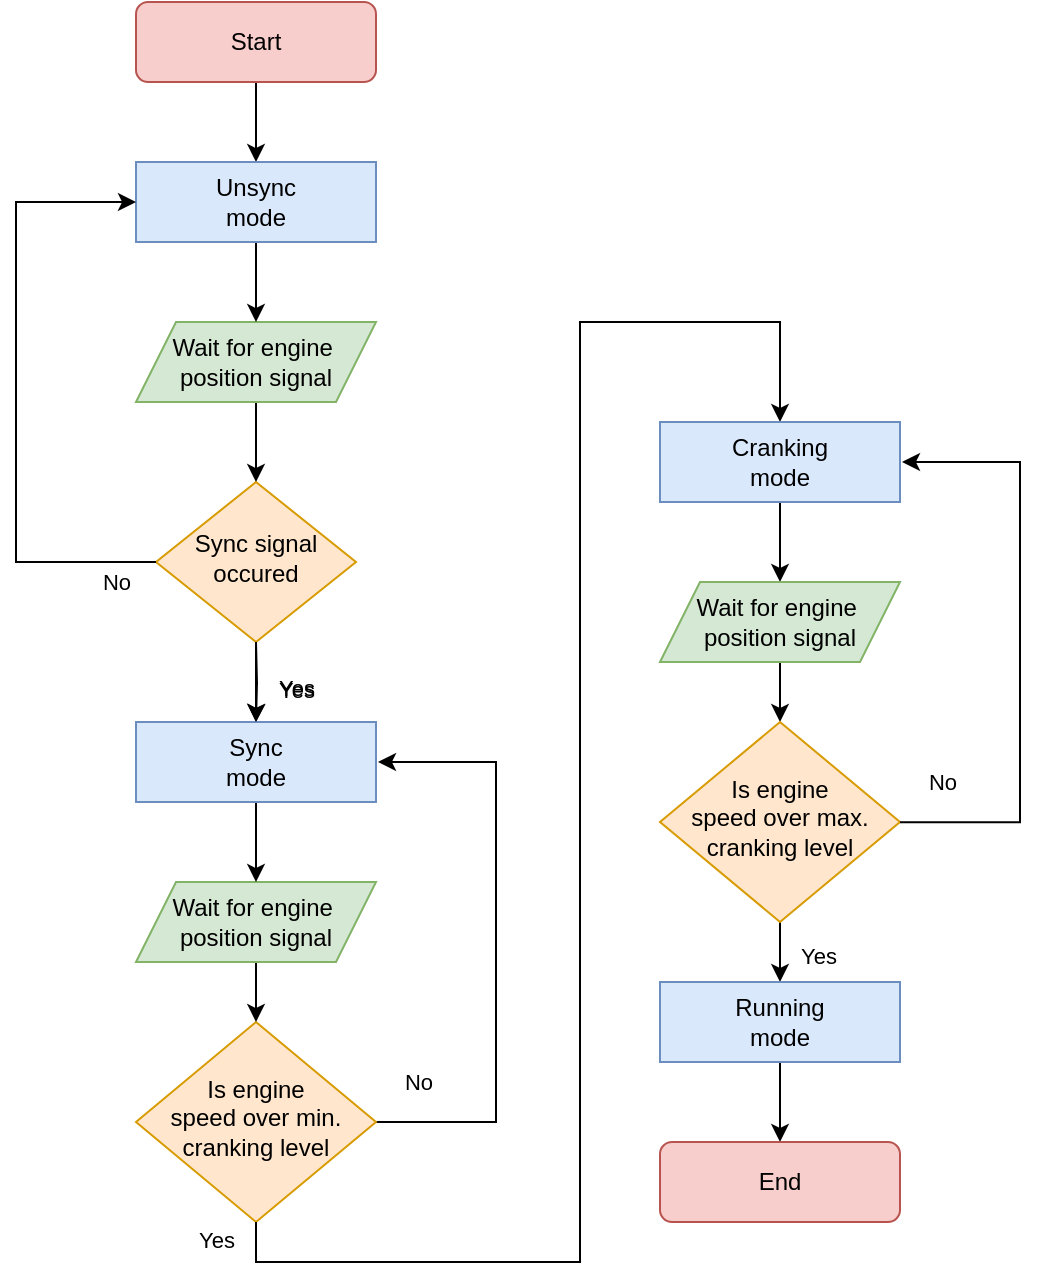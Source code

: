 <mxfile compressed="false" version="16.0.3" type="device" pages="4">
  <diagram id="C5RBs43oDa-KdzZeNtuy" name="Cranking">
    <mxGraphModel dx="1422" dy="762" grid="1" gridSize="10" guides="1" tooltips="1" connect="1" arrows="1" fold="1" page="1" pageScale="1" pageWidth="827" pageHeight="1169" background="none" math="0" shadow="0">
      <root>
        <mxCell id="WIyWlLk6GJQsqaUBKTNV-0" />
        <mxCell id="WIyWlLk6GJQsqaUBKTNV-1" parent="WIyWlLk6GJQsqaUBKTNV-0" />
        <mxCell id="2qMD95uB7AapAdLqq2X5-19" style="edgeStyle=orthogonalEdgeStyle;rounded=0;orthogonalLoop=1;jettySize=auto;html=1;entryX=0.5;entryY=0;entryDx=0;entryDy=0;strokeColor=#000000;labelBackgroundColor=none;fontColor=#000000;" parent="WIyWlLk6GJQsqaUBKTNV-1" source="WIyWlLk6GJQsqaUBKTNV-3" target="2qMD95uB7AapAdLqq2X5-18" edge="1">
          <mxGeometry relative="1" as="geometry" />
        </mxCell>
        <mxCell id="WIyWlLk6GJQsqaUBKTNV-3" value="&lt;font&gt;Start&lt;/font&gt;" style="rounded=1;whiteSpace=wrap;html=1;fontSize=12;glass=0;strokeWidth=1;shadow=0;fillColor=#f8cecc;strokeColor=#b85450;labelBackgroundColor=none;fontColor=#000000;comic=0;noLabel=0;" parent="WIyWlLk6GJQsqaUBKTNV-1" vertex="1">
          <mxGeometry x="178" y="40" width="120" height="40" as="geometry" />
        </mxCell>
        <mxCell id="2qMD95uB7AapAdLqq2X5-7" value="Yes&lt;br&gt;" style="edgeStyle=orthogonalEdgeStyle;rounded=0;orthogonalLoop=1;jettySize=auto;html=1;entryX=0.5;entryY=0;entryDx=0;entryDy=0;strokeColor=#000000;labelBackgroundColor=none;fontColor=#000000;" parent="WIyWlLk6GJQsqaUBKTNV-1" source="WIyWlLk6GJQsqaUBKTNV-6" edge="1">
          <mxGeometry x="0.2" y="20" relative="1" as="geometry">
            <mxPoint x="238" y="400.0" as="targetPoint" />
            <mxPoint as="offset" />
          </mxGeometry>
        </mxCell>
        <mxCell id="WIyWlLk6GJQsqaUBKTNV-6" value="&lt;font&gt;Sync signal&lt;br&gt;occured&lt;/font&gt;" style="rhombus;whiteSpace=wrap;html=1;shadow=0;fontFamily=Helvetica;fontSize=12;align=center;strokeWidth=1;spacing=6;spacingTop=-4;strokeColor=#d79b00;labelBackgroundColor=none;fillColor=#ffe6cc;fontColor=#000000;" parent="WIyWlLk6GJQsqaUBKTNV-1" vertex="1">
          <mxGeometry x="188" y="280" width="100" height="80" as="geometry" />
        </mxCell>
        <mxCell id="2qMD95uB7AapAdLqq2X5-34" value="No" style="edgeStyle=orthogonalEdgeStyle;rounded=0;orthogonalLoop=1;jettySize=auto;html=1;exitX=1;exitY=0.5;exitDx=0;exitDy=0;strokeColor=#000000;labelBackgroundColor=none;fontColor=#000000;" parent="WIyWlLk6GJQsqaUBKTNV-1" source="2qMD95uB7AapAdLqq2X5-5" edge="1">
          <mxGeometry x="-0.861" y="20" relative="1" as="geometry">
            <mxPoint x="299" y="420" as="targetPoint" />
            <Array as="points">
              <mxPoint x="358" y="600" />
              <mxPoint x="358" y="420" />
            </Array>
            <mxPoint as="offset" />
          </mxGeometry>
        </mxCell>
        <mxCell id="2qMD95uB7AapAdLqq2X5-5" value="&lt;font&gt;Is engine &lt;br&gt;speed over min.&lt;br&gt;cranking level&lt;/font&gt;" style="rhombus;whiteSpace=wrap;html=1;shadow=0;fontFamily=Helvetica;fontSize=12;align=center;strokeWidth=1;spacing=6;spacingTop=-4;strokeColor=#d79b00;labelBackgroundColor=none;fillColor=#ffe6cc;fontColor=#000000;" parent="WIyWlLk6GJQsqaUBKTNV-1" vertex="1">
          <mxGeometry x="178" y="550" width="120" height="100" as="geometry" />
        </mxCell>
        <mxCell id="2qMD95uB7AapAdLqq2X5-24" style="edgeStyle=orthogonalEdgeStyle;rounded=0;orthogonalLoop=1;jettySize=auto;html=1;entryX=0.5;entryY=0;entryDx=0;entryDy=0;strokeColor=#000000;labelBackgroundColor=none;fontColor=#000000;" parent="WIyWlLk6GJQsqaUBKTNV-1" source="2qMD95uB7AapAdLqq2X5-8" target="WIyWlLk6GJQsqaUBKTNV-6" edge="1">
          <mxGeometry relative="1" as="geometry" />
        </mxCell>
        <mxCell id="2qMD95uB7AapAdLqq2X5-8" value="&lt;font&gt;Wait for engine&amp;nbsp;&lt;br&gt;position signal&lt;/font&gt;" style="shape=parallelogram;perimeter=parallelogramPerimeter;whiteSpace=wrap;html=1;fixedSize=1;strokeColor=#82b366;labelBackgroundColor=none;fillColor=#d5e8d4;fontColor=#000000;" parent="WIyWlLk6GJQsqaUBKTNV-1" vertex="1">
          <mxGeometry x="178" y="200" width="120" height="40" as="geometry" />
        </mxCell>
        <mxCell id="1" style="edgeStyle=orthogonalEdgeStyle;rounded=0;orthogonalLoop=1;jettySize=auto;html=1;entryX=0.5;entryY=0;entryDx=0;entryDy=0;" parent="WIyWlLk6GJQsqaUBKTNV-1" source="2qMD95uB7AapAdLqq2X5-11" target="2qMD95uB7AapAdLqq2X5-5" edge="1">
          <mxGeometry relative="1" as="geometry" />
        </mxCell>
        <mxCell id="2qMD95uB7AapAdLqq2X5-11" value="&lt;font&gt;Wait for engine&amp;nbsp;&lt;br&gt;position signal&lt;/font&gt;" style="shape=parallelogram;perimeter=parallelogramPerimeter;whiteSpace=wrap;html=1;fixedSize=1;strokeColor=#82b366;labelBackgroundColor=none;fillColor=#d5e8d4;fontColor=#000000;" parent="WIyWlLk6GJQsqaUBKTNV-1" vertex="1">
          <mxGeometry x="178" y="480" width="120" height="40" as="geometry" />
        </mxCell>
        <mxCell id="2qMD95uB7AapAdLqq2X5-16" value="Yes&lt;br&gt;" style="edgeStyle=orthogonalEdgeStyle;rounded=0;orthogonalLoop=1;jettySize=auto;html=1;entryX=0.5;entryY=0;entryDx=0;entryDy=0;exitX=0.5;exitY=1;exitDx=0;exitDy=0;strokeColor=#000000;labelBackgroundColor=none;fontColor=#000000;" parent="WIyWlLk6GJQsqaUBKTNV-1" source="2qMD95uB7AapAdLqq2X5-5" target="sfe0FmU_0QcFS7ParcQb-10" edge="1">
          <mxGeometry x="-0.978" y="-20" relative="1" as="geometry">
            <mxPoint x="237.8" y="670" as="sourcePoint" />
            <mxPoint x="238.0" y="680" as="targetPoint" />
            <mxPoint as="offset" />
            <Array as="points">
              <mxPoint x="238" y="670" />
              <mxPoint x="400" y="670" />
              <mxPoint x="400" y="200" />
              <mxPoint x="500" y="200" />
            </Array>
          </mxGeometry>
        </mxCell>
        <mxCell id="2qMD95uB7AapAdLqq2X5-23" style="edgeStyle=orthogonalEdgeStyle;rounded=0;orthogonalLoop=1;jettySize=auto;html=1;entryX=0.5;entryY=0;entryDx=0;entryDy=0;strokeColor=#000000;labelBackgroundColor=none;fontColor=#000000;" parent="WIyWlLk6GJQsqaUBKTNV-1" source="2qMD95uB7AapAdLqq2X5-18" target="2qMD95uB7AapAdLqq2X5-8" edge="1">
          <mxGeometry relative="1" as="geometry" />
        </mxCell>
        <mxCell id="2qMD95uB7AapAdLqq2X5-18" value="&lt;font&gt;Unsync&lt;br&gt;mode&lt;/font&gt;" style="rounded=0;whiteSpace=wrap;html=1;strokeColor=#6c8ebf;fillColor=#dae8fc;labelBackgroundColor=none;fontColor=#000000;" parent="WIyWlLk6GJQsqaUBKTNV-1" vertex="1">
          <mxGeometry x="178" y="120" width="120" height="40" as="geometry" />
        </mxCell>
        <mxCell id="2qMD95uB7AapAdLqq2X5-28" style="edgeStyle=orthogonalEdgeStyle;rounded=0;orthogonalLoop=1;jettySize=auto;html=1;entryX=0.5;entryY=0;entryDx=0;entryDy=0;strokeColor=#000000;labelBackgroundColor=none;fontColor=#000000;" parent="WIyWlLk6GJQsqaUBKTNV-1" source="2qMD95uB7AapAdLqq2X5-22" target="2qMD95uB7AapAdLqq2X5-11" edge="1">
          <mxGeometry relative="1" as="geometry">
            <mxPoint x="238" y="470.0" as="targetPoint" />
          </mxGeometry>
        </mxCell>
        <mxCell id="2qMD95uB7AapAdLqq2X5-22" value="&lt;font&gt;Sync&lt;br&gt;mode&lt;/font&gt;" style="rounded=0;whiteSpace=wrap;html=1;strokeColor=#6c8ebf;labelBackgroundColor=none;fillColor=#dae8fc;fontColor=#000000;" parent="WIyWlLk6GJQsqaUBKTNV-1" vertex="1">
          <mxGeometry x="178" y="400" width="120" height="40" as="geometry" />
        </mxCell>
        <mxCell id="2qMD95uB7AapAdLqq2X5-26" value="No" style="edgeStyle=orthogonalEdgeStyle;rounded=0;orthogonalLoop=1;jettySize=auto;html=1;labelPosition=center;verticalLabelPosition=middle;align=center;verticalAlign=middle;entryX=0;entryY=0.5;entryDx=0;entryDy=0;exitX=0;exitY=0.5;exitDx=0;exitDy=0;strokeColor=#000000;labelBackgroundColor=none;fontColor=#000000;" parent="WIyWlLk6GJQsqaUBKTNV-1" source="WIyWlLk6GJQsqaUBKTNV-6" target="2qMD95uB7AapAdLqq2X5-18" edge="1">
          <mxGeometry x="-0.871" y="10" relative="1" as="geometry">
            <mxPoint x="288" y="220" as="targetPoint" />
            <mxPoint x="298" y="320" as="sourcePoint" />
            <Array as="points">
              <mxPoint x="118" y="320" />
              <mxPoint x="118" y="140" />
            </Array>
            <mxPoint as="offset" />
          </mxGeometry>
        </mxCell>
        <mxCell id="0" value="Yes&lt;br&gt;" style="edgeStyle=orthogonalEdgeStyle;rounded=0;orthogonalLoop=1;jettySize=auto;html=1;entryX=0.5;entryY=0;entryDx=0;entryDy=0;strokeColor=#000000;labelBackgroundColor=none;fontColor=#000000;" parent="WIyWlLk6GJQsqaUBKTNV-1" edge="1">
          <mxGeometry x="0.2" y="20" relative="1" as="geometry">
            <mxPoint x="238.0" y="400" as="targetPoint" />
            <mxPoint as="offset" />
            <mxPoint x="238.0" y="360" as="sourcePoint" />
          </mxGeometry>
        </mxCell>
        <mxCell id="sfe0FmU_0QcFS7ParcQb-9" style="edgeStyle=orthogonalEdgeStyle;rounded=0;orthogonalLoop=1;jettySize=auto;html=1;entryX=0.5;entryY=0;entryDx=0;entryDy=0;strokeColor=#000000;labelBackgroundColor=none;fontColor=#000000;" parent="WIyWlLk6GJQsqaUBKTNV-1" source="sfe0FmU_0QcFS7ParcQb-10" target="sfe0FmU_0QcFS7ParcQb-12" edge="1">
          <mxGeometry relative="1" as="geometry" />
        </mxCell>
        <mxCell id="sfe0FmU_0QcFS7ParcQb-10" value="&lt;font&gt;Cranking&lt;br&gt;mode&lt;/font&gt;" style="rounded=0;whiteSpace=wrap;html=1;strokeColor=#6c8ebf;labelBackgroundColor=none;fillColor=#dae8fc;fontColor=#000000;" parent="WIyWlLk6GJQsqaUBKTNV-1" vertex="1">
          <mxGeometry x="440" y="250" width="120" height="40" as="geometry" />
        </mxCell>
        <mxCell id="sfe0FmU_0QcFS7ParcQb-11" style="edgeStyle=orthogonalEdgeStyle;rounded=0;orthogonalLoop=1;jettySize=auto;html=1;entryX=0.5;entryY=0;entryDx=0;entryDy=0;" parent="WIyWlLk6GJQsqaUBKTNV-1" source="sfe0FmU_0QcFS7ParcQb-12" target="sfe0FmU_0QcFS7ParcQb-14" edge="1">
          <mxGeometry relative="1" as="geometry" />
        </mxCell>
        <mxCell id="sfe0FmU_0QcFS7ParcQb-12" value="&lt;font&gt;Wait for engine&amp;nbsp;&lt;br&gt;position signal&lt;/font&gt;" style="shape=parallelogram;perimeter=parallelogramPerimeter;whiteSpace=wrap;html=1;fixedSize=1;strokeColor=#82b366;labelBackgroundColor=none;fillColor=#d5e8d4;fontColor=#000000;" parent="WIyWlLk6GJQsqaUBKTNV-1" vertex="1">
          <mxGeometry x="440" y="330" width="120" height="40" as="geometry" />
        </mxCell>
        <mxCell id="sfe0FmU_0QcFS7ParcQb-13" value="Yes" style="edgeStyle=orthogonalEdgeStyle;rounded=0;orthogonalLoop=1;jettySize=auto;html=1;entryX=0.5;entryY=0;entryDx=0;entryDy=0;" parent="WIyWlLk6GJQsqaUBKTNV-1" source="sfe0FmU_0QcFS7ParcQb-14" target="sfe0FmU_0QcFS7ParcQb-17" edge="1">
          <mxGeometry x="0.133" y="19" relative="1" as="geometry">
            <Array as="points">
              <mxPoint x="500" y="520" />
              <mxPoint x="500" y="520" />
            </Array>
            <mxPoint as="offset" />
          </mxGeometry>
        </mxCell>
        <mxCell id="sfe0FmU_0QcFS7ParcQb-14" value="Is engine&lt;br&gt;speed over max.&lt;br&gt;cranking level" style="rhombus;whiteSpace=wrap;html=1;shadow=0;fontFamily=Helvetica;fontSize=12;align=center;strokeWidth=1;spacing=6;spacingTop=-4;strokeColor=#d79b00;labelBackgroundColor=none;fillColor=#ffe6cc;fontColor=#000000;" parent="WIyWlLk6GJQsqaUBKTNV-1" vertex="1">
          <mxGeometry x="440" y="400" width="120" height="100" as="geometry" />
        </mxCell>
        <mxCell id="sfe0FmU_0QcFS7ParcQb-15" value="No" style="edgeStyle=orthogonalEdgeStyle;rounded=0;orthogonalLoop=1;jettySize=auto;html=1;exitX=1;exitY=0.5;exitDx=0;exitDy=0;strokeColor=#000000;labelBackgroundColor=none;fontColor=#000000;" parent="WIyWlLk6GJQsqaUBKTNV-1" edge="1">
          <mxGeometry x="-0.861" y="20" relative="1" as="geometry">
            <mxPoint x="561" y="270" as="targetPoint" />
            <Array as="points">
              <mxPoint x="620" y="450" />
              <mxPoint x="620" y="270" />
            </Array>
            <mxPoint as="offset" />
            <mxPoint x="560.0" y="450.12" as="sourcePoint" />
          </mxGeometry>
        </mxCell>
        <mxCell id="sfe0FmU_0QcFS7ParcQb-16" style="edgeStyle=orthogonalEdgeStyle;rounded=0;orthogonalLoop=1;jettySize=auto;html=1;entryX=0.5;entryY=0;entryDx=0;entryDy=0;" parent="WIyWlLk6GJQsqaUBKTNV-1" source="sfe0FmU_0QcFS7ParcQb-17" target="sfe0FmU_0QcFS7ParcQb-18" edge="1">
          <mxGeometry relative="1" as="geometry" />
        </mxCell>
        <mxCell id="sfe0FmU_0QcFS7ParcQb-17" value="&lt;font&gt;Running&lt;br&gt;mode&lt;/font&gt;" style="rounded=0;whiteSpace=wrap;html=1;strokeColor=#6c8ebf;labelBackgroundColor=none;fillColor=#dae8fc;fontColor=#000000;" parent="WIyWlLk6GJQsqaUBKTNV-1" vertex="1">
          <mxGeometry x="440" y="530" width="120" height="40" as="geometry" />
        </mxCell>
        <mxCell id="sfe0FmU_0QcFS7ParcQb-18" value="&lt;font&gt;End&lt;/font&gt;" style="rounded=1;whiteSpace=wrap;html=1;fontSize=12;glass=0;strokeWidth=1;shadow=0;fillColor=#f8cecc;strokeColor=#b85450;labelBackgroundColor=none;fontColor=#000000;comic=0;noLabel=0;" parent="WIyWlLk6GJQsqaUBKTNV-1" vertex="1">
          <mxGeometry x="440" y="610" width="120" height="40" as="geometry" />
        </mxCell>
      </root>
    </mxGraphModel>
  </diagram>
  <diagram id="JLhW4B9PdD7kpeL9b0iZ" name="Running">
    <mxGraphModel dx="1422" dy="762" grid="1" gridSize="10" guides="1" tooltips="1" connect="1" arrows="1" fold="1" page="1" pageScale="1" pageWidth="827" pageHeight="1169" math="0" shadow="0">
      <root>
        <mxCell id="fndpj23y0kaD9JeOz60D-0" />
        <mxCell id="fndpj23y0kaD9JeOz60D-1" parent="fndpj23y0kaD9JeOz60D-0" />
        <mxCell id="I42JRj3VCJmBmwuEy20G-0" style="edgeStyle=orthogonalEdgeStyle;rounded=0;orthogonalLoop=1;jettySize=auto;html=1;entryX=0.5;entryY=0;entryDx=0;entryDy=0;" parent="fndpj23y0kaD9JeOz60D-1" source="m7FT_nDvnCAy3OWpa2_p-0" target="ABhOODnG8ErKxp13wNxD-0" edge="1">
          <mxGeometry relative="1" as="geometry" />
        </mxCell>
        <mxCell id="m7FT_nDvnCAy3OWpa2_p-0" value="&lt;font&gt;Start&lt;/font&gt;" style="rounded=1;whiteSpace=wrap;html=1;fontSize=12;glass=0;strokeWidth=1;shadow=0;fillColor=#f8cecc;strokeColor=#b85450;labelBackgroundColor=none;fontColor=#000000;comic=0;noLabel=0;" parent="fndpj23y0kaD9JeOz60D-1" vertex="1">
          <mxGeometry x="360" y="40" width="120" height="40" as="geometry" />
        </mxCell>
        <mxCell id="fIfGZziwpVkkLRRyet3L-1" style="edgeStyle=orthogonalEdgeStyle;rounded=0;orthogonalLoop=1;jettySize=auto;html=1;entryX=0.5;entryY=0;entryDx=0;entryDy=0;" parent="fndpj23y0kaD9JeOz60D-1" source="ABhOODnG8ErKxp13wNxD-0" target="fIfGZziwpVkkLRRyet3L-0" edge="1">
          <mxGeometry relative="1" as="geometry" />
        </mxCell>
        <mxCell id="ABhOODnG8ErKxp13wNxD-0" value="&lt;font&gt;Wait for engine&amp;nbsp;&lt;br&gt;position signal&lt;/font&gt;" style="shape=parallelogram;perimeter=parallelogramPerimeter;whiteSpace=wrap;html=1;fixedSize=1;strokeColor=#82b366;labelBackgroundColor=none;fillColor=#d5e8d4;fontColor=#000000;" parent="fndpj23y0kaD9JeOz60D-1" vertex="1">
          <mxGeometry x="360" y="120" width="120" height="40" as="geometry" />
        </mxCell>
        <mxCell id="yu0iXTdJEhCyhgykdA10-1" value="No" style="edgeStyle=orthogonalEdgeStyle;rounded=0;orthogonalLoop=1;jettySize=auto;html=1;entryX=0;entryY=0.5;entryDx=0;entryDy=0;" parent="fndpj23y0kaD9JeOz60D-1" source="fIfGZziwpVkkLRRyet3L-0" target="yu0iXTdJEhCyhgykdA10-0" edge="1">
          <mxGeometry x="-0.304" y="10" relative="1" as="geometry">
            <mxPoint as="offset" />
          </mxGeometry>
        </mxCell>
        <mxCell id="yu0iXTdJEhCyhgykdA10-4" value="Yes" style="edgeStyle=orthogonalEdgeStyle;rounded=0;orthogonalLoop=1;jettySize=auto;html=1;entryX=1;entryY=0.5;entryDx=0;entryDy=0;" parent="fndpj23y0kaD9JeOz60D-1" source="fIfGZziwpVkkLRRyet3L-0" target="yu0iXTdJEhCyhgykdA10-3" edge="1">
          <mxGeometry x="0.13" y="-10" relative="1" as="geometry">
            <mxPoint as="offset" />
          </mxGeometry>
        </mxCell>
        <mxCell id="fIfGZziwpVkkLRRyet3L-0" value="Is this the&lt;br&gt;beginning of one&amp;nbsp;&lt;br&gt;of the pistons&amp;nbsp;&lt;br&gt;cycle" style="rhombus;whiteSpace=wrap;html=1;shadow=0;fontFamily=Helvetica;fontSize=12;align=center;strokeWidth=1;spacing=6;spacingTop=-4;strokeColor=#d79b00;labelBackgroundColor=none;fillColor=#ffe6cc;fontColor=#000000;" parent="fndpj23y0kaD9JeOz60D-1" vertex="1">
          <mxGeometry x="360" y="190" width="120" height="100" as="geometry" />
        </mxCell>
        <mxCell id="yu0iXTdJEhCyhgykdA10-2" style="edgeStyle=orthogonalEdgeStyle;rounded=0;orthogonalLoop=1;jettySize=auto;html=1;entryX=1;entryY=0.5;entryDx=0;entryDy=0;" parent="fndpj23y0kaD9JeOz60D-1" source="yu0iXTdJEhCyhgykdA10-0" target="ABhOODnG8ErKxp13wNxD-0" edge="1">
          <mxGeometry relative="1" as="geometry">
            <Array as="points">
              <mxPoint x="686" y="240" />
              <mxPoint x="686" y="140" />
            </Array>
          </mxGeometry>
        </mxCell>
        <mxCell id="yu0iXTdJEhCyhgykdA10-0" value="Measure sensors values" style="rounded=0;whiteSpace=wrap;html=1;strokeColor=#6c8ebf;labelBackgroundColor=none;fillColor=#dae8fc;fontColor=#000000;" parent="fndpj23y0kaD9JeOz60D-1" vertex="1">
          <mxGeometry x="526" y="220" width="120" height="40" as="geometry" />
        </mxCell>
        <mxCell id="yu0iXTdJEhCyhgykdA10-6" style="edgeStyle=orthogonalEdgeStyle;rounded=0;orthogonalLoop=1;jettySize=auto;html=1;entryX=0;entryY=0.5;entryDx=0;entryDy=0;" parent="fndpj23y0kaD9JeOz60D-1" source="yu0iXTdJEhCyhgykdA10-3" target="ABhOODnG8ErKxp13wNxD-0" edge="1">
          <mxGeometry relative="1" as="geometry">
            <Array as="points">
              <mxPoint x="160" y="240" />
              <mxPoint x="160" y="140" />
            </Array>
          </mxGeometry>
        </mxCell>
        <mxCell id="yu0iXTdJEhCyhgykdA10-3" value="Calulate fuel and spark parameters. Schedule timers" style="rounded=0;whiteSpace=wrap;html=1;strokeColor=#6c8ebf;labelBackgroundColor=none;fillColor=#dae8fc;fontColor=#000000;" parent="fndpj23y0kaD9JeOz60D-1" vertex="1">
          <mxGeometry x="206" y="220" width="120" height="40" as="geometry" />
        </mxCell>
      </root>
    </mxGraphModel>
  </diagram>
  <diagram id="BF1yWf7izBIDP2WsJW2w" name="Code structure">
    <mxGraphModel dx="813" dy="435" grid="1" gridSize="10" guides="1" tooltips="1" connect="1" arrows="1" fold="1" page="1" pageScale="1" pageWidth="827" pageHeight="1169" math="0" shadow="0">
      <root>
        <mxCell id="GcZQKDMMaKj7oqxbj_VP-0" />
        <mxCell id="GcZQKDMMaKj7oqxbj_VP-1" parent="GcZQKDMMaKj7oqxbj_VP-0" />
        <mxCell id="57m0vmFg8gGqsk2cf6nA-27" style="edgeStyle=orthogonalEdgeStyle;rounded=0;orthogonalLoop=1;jettySize=auto;html=1;entryX=0.5;entryY=0;entryDx=0;entryDy=0;strokeColor=#000000;labelBackgroundColor=none;fontColor=#000000;" edge="1" parent="GcZQKDMMaKj7oqxbj_VP-1" source="57m0vmFg8gGqsk2cf6nA-28">
          <mxGeometry relative="1" as="geometry">
            <mxPoint x="400.02" y="120" as="targetPoint" />
          </mxGeometry>
        </mxCell>
        <mxCell id="57m0vmFg8gGqsk2cf6nA-28" value="&lt;font&gt;Start&lt;/font&gt;" style="rounded=1;whiteSpace=wrap;html=1;fontSize=12;glass=0;strokeWidth=1;shadow=0;fillColor=#f8cecc;strokeColor=#b85450;labelBackgroundColor=none;fontColor=#000000;comic=0;noLabel=0;" vertex="1" parent="GcZQKDMMaKj7oqxbj_VP-1">
          <mxGeometry x="340.02" y="40" width="120" height="40" as="geometry" />
        </mxCell>
        <mxCell id="4VvyP_fif7jnlGJy43cu-17" style="edgeStyle=orthogonalEdgeStyle;rounded=0;orthogonalLoop=1;jettySize=auto;html=1;entryX=0.5;entryY=0;entryDx=0;entryDy=0;fontSize=11;" edge="1" parent="GcZQKDMMaKj7oqxbj_VP-1" source="57m0vmFg8gGqsk2cf6nA-34" target="4VvyP_fif7jnlGJy43cu-4">
          <mxGeometry relative="1" as="geometry" />
        </mxCell>
        <mxCell id="57m0vmFg8gGqsk2cf6nA-34" value="&lt;font style=&quot;font-size: 12px&quot;&gt;Czekaj na&lt;br&gt;przerwanie od zbocza&lt;/font&gt;" style="shape=parallelogram;perimeter=parallelogramPerimeter;whiteSpace=wrap;html=1;fixedSize=1;strokeColor=#82b366;labelBackgroundColor=none;fillColor=#d5e8d4;fontColor=#000000;" vertex="1" parent="GcZQKDMMaKj7oqxbj_VP-1">
          <mxGeometry x="320" y="120" width="160" height="40" as="geometry" />
        </mxCell>
        <mxCell id="4VvyP_fif7jnlGJy43cu-18" style="edgeStyle=orthogonalEdgeStyle;rounded=0;orthogonalLoop=1;jettySize=auto;html=1;entryX=0.5;entryY=0;entryDx=0;entryDy=0;fontSize=12;" edge="1" parent="GcZQKDMMaKj7oqxbj_VP-1" source="4VvyP_fif7jnlGJy43cu-4" target="4VvyP_fif7jnlGJy43cu-14">
          <mxGeometry relative="1" as="geometry" />
        </mxCell>
        <mxCell id="4VvyP_fif7jnlGJy43cu-4" value="Rozpocznij&lt;br&gt;zaplanowane akcje" style="shape=parallelogram;perimeter=parallelogramPerimeter;whiteSpace=wrap;html=1;fixedSize=1;strokeColor=#82b366;labelBackgroundColor=none;fillColor=#d5e8d4;fontColor=#000000;" vertex="1" parent="GcZQKDMMaKj7oqxbj_VP-1">
          <mxGeometry x="320" y="200" width="160" height="40" as="geometry" />
        </mxCell>
        <mxCell id="4VvyP_fif7jnlGJy43cu-19" style="edgeStyle=orthogonalEdgeStyle;rounded=0;orthogonalLoop=1;jettySize=auto;html=1;entryX=1;entryY=0.5;entryDx=0;entryDy=0;fontSize=12;" edge="1" parent="GcZQKDMMaKj7oqxbj_VP-1" source="4VvyP_fif7jnlGJy43cu-14" target="57m0vmFg8gGqsk2cf6nA-34">
          <mxGeometry relative="1" as="geometry">
            <Array as="points">
              <mxPoint x="400" y="360" />
              <mxPoint x="520" y="360" />
              <mxPoint x="520" y="140" />
            </Array>
          </mxGeometry>
        </mxCell>
        <mxCell id="4VvyP_fif7jnlGJy43cu-14" value="Obsłuż logikę prędkości&lt;br&gt;i synchronizacji" style="shape=parallelogram;perimeter=parallelogramPerimeter;whiteSpace=wrap;html=1;fixedSize=1;strokeColor=#82b366;labelBackgroundColor=none;fillColor=#d5e8d4;fontColor=#000000;" vertex="1" parent="GcZQKDMMaKj7oqxbj_VP-1">
          <mxGeometry x="320" y="280" width="160" height="40" as="geometry" />
        </mxCell>
      </root>
    </mxGraphModel>
  </diagram>
  <diagram id="_BjzHt_yjWj9hOcMk9_a" name="ECUlogic">
    <mxGraphModel dx="1293" dy="693" grid="1" gridSize="10" guides="1" tooltips="1" connect="1" arrows="1" fold="1" page="1" pageScale="1" pageWidth="827" pageHeight="1169" math="0" shadow="0">
      <root>
        <mxCell id="s-eAeCmiz5WNtb1Vv-lJ-0" />
        <mxCell id="s-eAeCmiz5WNtb1Vv-lJ-1" parent="s-eAeCmiz5WNtb1Vv-lJ-0" />
        <mxCell id="PiK-id8q4mrZbCaqQK3v-1" style="edgeStyle=orthogonalEdgeStyle;rounded=0;orthogonalLoop=1;jettySize=auto;html=1;entryX=0.5;entryY=0;entryDx=0;entryDy=0;fontSize=12;" edge="1" parent="s-eAeCmiz5WNtb1Vv-lJ-1" source="C-dSAj32-HtLdsnAtcJH-0" target="PiK-id8q4mrZbCaqQK3v-0">
          <mxGeometry relative="1" as="geometry" />
        </mxCell>
        <mxCell id="C-dSAj32-HtLdsnAtcJH-0" value="&lt;font&gt;Start&lt;/font&gt;" style="rounded=1;whiteSpace=wrap;html=1;fontSize=12;glass=0;strokeWidth=1;shadow=0;fillColor=#f8cecc;strokeColor=#b85450;labelBackgroundColor=none;fontColor=#000000;comic=0;noLabel=0;" vertex="1" parent="s-eAeCmiz5WNtb1Vv-lJ-1">
          <mxGeometry x="360" y="80" width="120" height="40" as="geometry" />
        </mxCell>
        <mxCell id="KAYX2cvWI5jtqn2MDxK0-2" style="edgeStyle=orthogonalEdgeStyle;rounded=0;orthogonalLoop=1;jettySize=auto;html=1;entryX=0.5;entryY=0;entryDx=0;entryDy=0;fontSize=12;" edge="1" parent="s-eAeCmiz5WNtb1Vv-lJ-1" source="PiK-id8q4mrZbCaqQK3v-0" target="KAYX2cvWI5jtqn2MDxK0-1">
          <mxGeometry relative="1" as="geometry" />
        </mxCell>
        <mxCell id="27eCQqHSO_qcMY0MU1UQ-4" value="Tak" style="edgeLabel;html=1;align=center;verticalAlign=middle;resizable=0;points=[];fontSize=12;" vertex="1" connectable="0" parent="KAYX2cvWI5jtqn2MDxK0-2">
          <mxGeometry x="-0.167" relative="1" as="geometry">
            <mxPoint x="10" y="-7" as="offset" />
          </mxGeometry>
        </mxCell>
        <mxCell id="-ZVxd0DgjJGriL2urYfA-6" style="edgeStyle=orthogonalEdgeStyle;rounded=0;orthogonalLoop=1;jettySize=auto;html=1;fontSize=12;entryX=0;entryY=0.5;entryDx=0;entryDy=0;" edge="1" parent="s-eAeCmiz5WNtb1Vv-lJ-1" source="PiK-id8q4mrZbCaqQK3v-0" target="-ZVxd0DgjJGriL2urYfA-18">
          <mxGeometry relative="1" as="geometry">
            <mxPoint x="420" y="810" as="targetPoint" />
            <Array as="points">
              <mxPoint x="320" y="220" />
              <mxPoint x="320" y="830" />
            </Array>
          </mxGeometry>
        </mxCell>
        <mxCell id="-ZVxd0DgjJGriL2urYfA-7" value="Nie" style="edgeLabel;html=1;align=center;verticalAlign=middle;resizable=0;points=[];fontSize=12;" vertex="1" connectable="0" parent="-ZVxd0DgjJGriL2urYfA-6">
          <mxGeometry x="-0.97" y="-1" relative="1" as="geometry">
            <mxPoint y="-9" as="offset" />
          </mxGeometry>
        </mxCell>
        <mxCell id="PiK-id8q4mrZbCaqQK3v-0" value="Czy silnik &lt;br&gt;posiada prędkość większą niż &lt;br&gt;minimalna" style="rhombus;whiteSpace=wrap;html=1;shadow=0;fontFamily=Helvetica;fontSize=12;align=center;strokeWidth=1;spacing=6;spacingTop=-4;strokeColor=#d79b00;labelBackgroundColor=none;fillColor=#ffe6cc;fontColor=#000000;" vertex="1" parent="s-eAeCmiz5WNtb1Vv-lJ-1">
          <mxGeometry x="350" y="160" width="140" height="120" as="geometry" />
        </mxCell>
        <mxCell id="KAYX2cvWI5jtqn2MDxK0-4" style="edgeStyle=orthogonalEdgeStyle;rounded=0;orthogonalLoop=1;jettySize=auto;html=1;fontSize=12;entryX=0.5;entryY=0;entryDx=0;entryDy=0;" edge="1" parent="s-eAeCmiz5WNtb1Vv-lJ-1" source="KAYX2cvWI5jtqn2MDxK0-1" target="-ZVxd0DgjJGriL2urYfA-11">
          <mxGeometry relative="1" as="geometry">
            <mxPoint x="420" y="450" as="targetPoint" />
          </mxGeometry>
        </mxCell>
        <mxCell id="27eCQqHSO_qcMY0MU1UQ-5" value="Nie" style="edgeLabel;html=1;align=center;verticalAlign=middle;resizable=0;points=[];fontSize=12;" vertex="1" connectable="0" parent="KAYX2cvWI5jtqn2MDxK0-4">
          <mxGeometry x="-0.245" y="1" relative="1" as="geometry">
            <mxPoint x="-19" y="-17" as="offset" />
          </mxGeometry>
        </mxCell>
        <mxCell id="-ZVxd0DgjJGriL2urYfA-1" value="Tak" style="edgeStyle=orthogonalEdgeStyle;rounded=0;orthogonalLoop=1;jettySize=auto;html=1;fontSize=12;" edge="1" parent="s-eAeCmiz5WNtb1Vv-lJ-1" source="KAYX2cvWI5jtqn2MDxK0-1" target="-ZVxd0DgjJGriL2urYfA-0">
          <mxGeometry y="10" relative="1" as="geometry">
            <mxPoint as="offset" />
          </mxGeometry>
        </mxCell>
        <mxCell id="KAYX2cvWI5jtqn2MDxK0-1" value="Czy należy&lt;br&gt;przygotować moduł zapłonu" style="rhombus;whiteSpace=wrap;html=1;shadow=0;fontFamily=Helvetica;fontSize=12;align=center;strokeWidth=1;spacing=6;spacingTop=-4;strokeColor=#d79b00;labelBackgroundColor=none;fillColor=#ffe6cc;fontColor=#000000;" vertex="1" parent="s-eAeCmiz5WNtb1Vv-lJ-1">
          <mxGeometry x="350" y="320" width="140" height="120" as="geometry" />
        </mxCell>
        <mxCell id="27eCQqHSO_qcMY0MU1UQ-2" value="Nie" style="edgeStyle=orthogonalEdgeStyle;rounded=0;orthogonalLoop=1;jettySize=auto;html=1;fontSize=12;entryX=0.5;entryY=0;entryDx=0;entryDy=0;" edge="1" parent="s-eAeCmiz5WNtb1Vv-lJ-1" source="KAYX2cvWI5jtqn2MDxK0-3" target="-ZVxd0DgjJGriL2urYfA-16">
          <mxGeometry x="-1" y="-20" relative="1" as="geometry">
            <mxPoint x="420" y="640" as="targetPoint" />
            <mxPoint as="offset" />
          </mxGeometry>
        </mxCell>
        <mxCell id="-ZVxd0DgjJGriL2urYfA-4" value="Tak" style="edgeStyle=orthogonalEdgeStyle;rounded=0;orthogonalLoop=1;jettySize=auto;html=1;entryX=0;entryY=0.5;entryDx=0;entryDy=0;fontSize=12;" edge="1" parent="s-eAeCmiz5WNtb1Vv-lJ-1" source="KAYX2cvWI5jtqn2MDxK0-3" target="-ZVxd0DgjJGriL2urYfA-3">
          <mxGeometry y="10" relative="1" as="geometry">
            <mxPoint as="offset" />
          </mxGeometry>
        </mxCell>
        <mxCell id="KAYX2cvWI5jtqn2MDxK0-3" value="Czy należy&lt;br&gt;przygotować moduł wtrysku" style="rhombus;whiteSpace=wrap;html=1;shadow=0;fontFamily=Helvetica;fontSize=12;align=center;strokeWidth=1;spacing=6;spacingTop=-4;strokeColor=#d79b00;labelBackgroundColor=none;fillColor=#ffe6cc;fontColor=#000000;" vertex="1" parent="s-eAeCmiz5WNtb1Vv-lJ-1">
          <mxGeometry x="350" y="500" width="140" height="120" as="geometry" />
        </mxCell>
        <mxCell id="27eCQqHSO_qcMY0MU1UQ-0" value="&lt;font&gt;Stop&lt;/font&gt;" style="rounded=1;whiteSpace=wrap;html=1;fontSize=12;glass=0;strokeWidth=1;shadow=0;fillColor=#f8cecc;strokeColor=#b85450;labelBackgroundColor=none;fontColor=#000000;comic=0;noLabel=0;" vertex="1" parent="s-eAeCmiz5WNtb1Vv-lJ-1">
          <mxGeometry x="360" y="860" width="120" height="40" as="geometry" />
        </mxCell>
        <mxCell id="27eCQqHSO_qcMY0MU1UQ-3" value="Nie" style="edgeStyle=orthogonalEdgeStyle;rounded=0;orthogonalLoop=1;jettySize=auto;html=1;fontSize=12;" edge="1" parent="s-eAeCmiz5WNtb1Vv-lJ-1" source="27eCQqHSO_qcMY0MU1UQ-1">
          <mxGeometry x="0.334" y="-20" relative="1" as="geometry">
            <mxPoint x="420" y="820" as="targetPoint" />
            <mxPoint as="offset" />
          </mxGeometry>
        </mxCell>
        <mxCell id="-ZVxd0DgjJGriL2urYfA-9" value="Tak" style="edgeStyle=orthogonalEdgeStyle;rounded=0;orthogonalLoop=1;jettySize=auto;html=1;entryX=0;entryY=0.5;entryDx=0;entryDy=0;fontSize=12;" edge="1" parent="s-eAeCmiz5WNtb1Vv-lJ-1" source="27eCQqHSO_qcMY0MU1UQ-1" target="-ZVxd0DgjJGriL2urYfA-8">
          <mxGeometry y="10" relative="1" as="geometry">
            <mxPoint as="offset" />
          </mxGeometry>
        </mxCell>
        <mxCell id="27eCQqHSO_qcMY0MU1UQ-1" value="Czy należy&lt;br&gt;wykonać pomiar&lt;br&gt;czujników" style="rhombus;whiteSpace=wrap;html=1;shadow=0;fontFamily=Helvetica;fontSize=12;align=center;strokeWidth=1;spacing=6;spacingTop=-4;strokeColor=#d79b00;labelBackgroundColor=none;fillColor=#ffe6cc;fontColor=#000000;" vertex="1" parent="s-eAeCmiz5WNtb1Vv-lJ-1">
          <mxGeometry x="350" y="680" width="140" height="120" as="geometry" />
        </mxCell>
        <mxCell id="-ZVxd0DgjJGriL2urYfA-2" style="edgeStyle=orthogonalEdgeStyle;rounded=0;orthogonalLoop=1;jettySize=auto;html=1;fontSize=12;entryX=1;entryY=0.5;entryDx=0;entryDy=0;" edge="1" parent="s-eAeCmiz5WNtb1Vv-lJ-1" source="-ZVxd0DgjJGriL2urYfA-0" target="-ZVxd0DgjJGriL2urYfA-11">
          <mxGeometry relative="1" as="geometry">
            <mxPoint x="470" y="460" as="targetPoint" />
            <Array as="points">
              <mxPoint x="650" y="380" />
              <mxPoint x="650" y="470" />
            </Array>
          </mxGeometry>
        </mxCell>
        <mxCell id="-ZVxd0DgjJGriL2urYfA-0" value="Przygotuj moduł&lt;br&gt;zapłonu" style="shape=parallelogram;perimeter=parallelogramPerimeter;whiteSpace=wrap;html=1;fixedSize=1;strokeColor=#82b366;labelBackgroundColor=none;fillColor=#d5e8d4;fontColor=#000000;" vertex="1" parent="s-eAeCmiz5WNtb1Vv-lJ-1">
          <mxGeometry x="520" y="360" width="120" height="40" as="geometry" />
        </mxCell>
        <mxCell id="-ZVxd0DgjJGriL2urYfA-5" style="edgeStyle=orthogonalEdgeStyle;rounded=0;orthogonalLoop=1;jettySize=auto;html=1;fontSize=12;entryX=1;entryY=0.5;entryDx=0;entryDy=0;" edge="1" parent="s-eAeCmiz5WNtb1Vv-lJ-1" source="-ZVxd0DgjJGriL2urYfA-3" target="-ZVxd0DgjJGriL2urYfA-16">
          <mxGeometry relative="1" as="geometry">
            <mxPoint x="480" y="640" as="targetPoint" />
            <Array as="points">
              <mxPoint x="650" y="560" />
              <mxPoint x="650" y="650" />
            </Array>
          </mxGeometry>
        </mxCell>
        <mxCell id="-ZVxd0DgjJGriL2urYfA-3" value="Przygotuj moduł&lt;br&gt;wtrysku" style="shape=parallelogram;perimeter=parallelogramPerimeter;whiteSpace=wrap;html=1;fixedSize=1;strokeColor=#82b366;labelBackgroundColor=none;fillColor=#d5e8d4;fontColor=#000000;" vertex="1" parent="s-eAeCmiz5WNtb1Vv-lJ-1">
          <mxGeometry x="520" y="540" width="120" height="40" as="geometry" />
        </mxCell>
        <mxCell id="-ZVxd0DgjJGriL2urYfA-10" style="edgeStyle=orthogonalEdgeStyle;rounded=0;orthogonalLoop=1;jettySize=auto;html=1;fontSize=12;entryX=1;entryY=0.5;entryDx=0;entryDy=0;" edge="1" parent="s-eAeCmiz5WNtb1Vv-lJ-1" source="-ZVxd0DgjJGriL2urYfA-8" target="-ZVxd0DgjJGriL2urYfA-18">
          <mxGeometry relative="1" as="geometry">
            <mxPoint x="430" y="840" as="targetPoint" />
            <Array as="points">
              <mxPoint x="650" y="740" />
              <mxPoint x="650" y="830" />
            </Array>
          </mxGeometry>
        </mxCell>
        <mxCell id="-ZVxd0DgjJGriL2urYfA-8" value="Wykonaj pomiary" style="shape=parallelogram;perimeter=parallelogramPerimeter;whiteSpace=wrap;html=1;fixedSize=1;strokeColor=#82b366;labelBackgroundColor=none;fillColor=#d5e8d4;fontColor=#000000;" vertex="1" parent="s-eAeCmiz5WNtb1Vv-lJ-1">
          <mxGeometry x="520" y="720" width="120" height="40" as="geometry" />
        </mxCell>
        <mxCell id="-ZVxd0DgjJGriL2urYfA-15" style="edgeStyle=orthogonalEdgeStyle;rounded=0;orthogonalLoop=1;jettySize=auto;html=1;entryX=0.5;entryY=0;entryDx=0;entryDy=0;fontSize=12;" edge="1" parent="s-eAeCmiz5WNtb1Vv-lJ-1" source="-ZVxd0DgjJGriL2urYfA-11" target="KAYX2cvWI5jtqn2MDxK0-3">
          <mxGeometry relative="1" as="geometry" />
        </mxCell>
        <mxCell id="-ZVxd0DgjJGriL2urYfA-11" value="" style="ellipse;whiteSpace=wrap;html=1;aspect=fixed;fontSize=12;fillColor=#fff2cc;strokeColor=#d6b656;" vertex="1" parent="s-eAeCmiz5WNtb1Vv-lJ-1">
          <mxGeometry x="410" y="460" width="20" height="20" as="geometry" />
        </mxCell>
        <mxCell id="-ZVxd0DgjJGriL2urYfA-17" style="edgeStyle=orthogonalEdgeStyle;rounded=0;orthogonalLoop=1;jettySize=auto;html=1;entryX=0.5;entryY=0;entryDx=0;entryDy=0;fontSize=12;" edge="1" parent="s-eAeCmiz5WNtb1Vv-lJ-1" source="-ZVxd0DgjJGriL2urYfA-16" target="27eCQqHSO_qcMY0MU1UQ-1">
          <mxGeometry relative="1" as="geometry" />
        </mxCell>
        <mxCell id="-ZVxd0DgjJGriL2urYfA-16" value="" style="ellipse;whiteSpace=wrap;html=1;aspect=fixed;fontSize=12;fillColor=#fff2cc;strokeColor=#d6b656;" vertex="1" parent="s-eAeCmiz5WNtb1Vv-lJ-1">
          <mxGeometry x="410" y="640" width="20" height="20" as="geometry" />
        </mxCell>
        <mxCell id="-ZVxd0DgjJGriL2urYfA-19" style="edgeStyle=orthogonalEdgeStyle;rounded=0;orthogonalLoop=1;jettySize=auto;html=1;entryX=0.5;entryY=0;entryDx=0;entryDy=0;fontSize=12;" edge="1" parent="s-eAeCmiz5WNtb1Vv-lJ-1" source="-ZVxd0DgjJGriL2urYfA-18" target="27eCQqHSO_qcMY0MU1UQ-0">
          <mxGeometry relative="1" as="geometry" />
        </mxCell>
        <mxCell id="-ZVxd0DgjJGriL2urYfA-18" value="" style="ellipse;whiteSpace=wrap;html=1;aspect=fixed;fontSize=12;fillColor=#fff2cc;strokeColor=#d6b656;" vertex="1" parent="s-eAeCmiz5WNtb1Vv-lJ-1">
          <mxGeometry x="410" y="820" width="20" height="20" as="geometry" />
        </mxCell>
      </root>
    </mxGraphModel>
  </diagram>
</mxfile>
